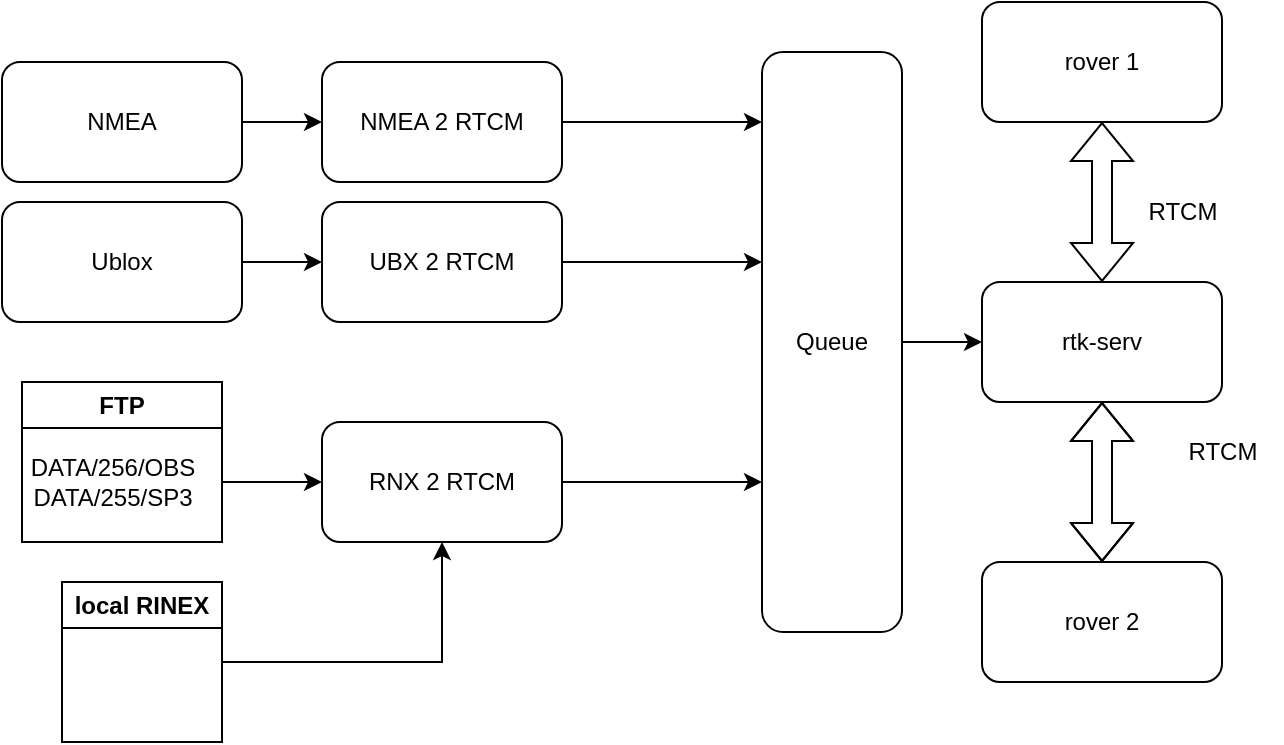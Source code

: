 <mxfile version="22.0.2" type="device">
  <diagram name="Page-1" id="gTOgjhM6GIoh_uJoq2om">
    <mxGraphModel dx="1863" dy="614" grid="1" gridSize="10" guides="1" tooltips="1" connect="1" arrows="1" fold="1" page="1" pageScale="1" pageWidth="827" pageHeight="1169" math="0" shadow="0">
      <root>
        <mxCell id="0" />
        <mxCell id="1" parent="0" />
        <mxCell id="bWx_ytQHCnouTlu1QHGf-4" value="" style="edgeStyle=orthogonalEdgeStyle;rounded=0;orthogonalLoop=1;jettySize=auto;html=1;shape=flexArrow;startArrow=block;" edge="1" parent="1" source="bWx_ytQHCnouTlu1QHGf-1" target="bWx_ytQHCnouTlu1QHGf-3">
          <mxGeometry relative="1" as="geometry" />
        </mxCell>
        <mxCell id="bWx_ytQHCnouTlu1QHGf-6" value="" style="edgeStyle=orthogonalEdgeStyle;rounded=0;orthogonalLoop=1;jettySize=auto;html=1;shape=flexArrow;startArrow=block;" edge="1" parent="1" source="bWx_ytQHCnouTlu1QHGf-1" target="bWx_ytQHCnouTlu1QHGf-5">
          <mxGeometry relative="1" as="geometry">
            <Array as="points">
              <mxPoint x="490" y="330" />
              <mxPoint x="490" y="330" />
            </Array>
          </mxGeometry>
        </mxCell>
        <mxCell id="bWx_ytQHCnouTlu1QHGf-1" value="rtk-serv" style="rounded=1;whiteSpace=wrap;html=1;" vertex="1" parent="1">
          <mxGeometry x="430" y="240" width="120" height="60" as="geometry" />
        </mxCell>
        <mxCell id="bWx_ytQHCnouTlu1QHGf-3" value="rover 1" style="whiteSpace=wrap;html=1;rounded=1;" vertex="1" parent="1">
          <mxGeometry x="430" y="100" width="120" height="60" as="geometry" />
        </mxCell>
        <mxCell id="bWx_ytQHCnouTlu1QHGf-5" value="rover 2" style="whiteSpace=wrap;html=1;rounded=1;" vertex="1" parent="1">
          <mxGeometry x="430" y="380" width="120" height="60" as="geometry" />
        </mxCell>
        <mxCell id="bWx_ytQHCnouTlu1QHGf-21" value="" style="edgeStyle=orthogonalEdgeStyle;rounded=0;orthogonalLoop=1;jettySize=auto;html=1;" edge="1" parent="1" source="bWx_ytQHCnouTlu1QHGf-8" target="bWx_ytQHCnouTlu1QHGf-17">
          <mxGeometry relative="1" as="geometry" />
        </mxCell>
        <mxCell id="bWx_ytQHCnouTlu1QHGf-8" value="local RINEX" style="swimlane;whiteSpace=wrap;html=1;" vertex="1" parent="1">
          <mxGeometry x="-30" y="390" width="80" height="80" as="geometry" />
        </mxCell>
        <mxCell id="bWx_ytQHCnouTlu1QHGf-9" value="FTP" style="swimlane;whiteSpace=wrap;html=1;" vertex="1" parent="1">
          <mxGeometry x="-50" y="290" width="100" height="80" as="geometry" />
        </mxCell>
        <mxCell id="bWx_ytQHCnouTlu1QHGf-10" value="DATA/256/OBS&lt;br&gt;DATA/255/SP3" style="text;html=1;align=center;verticalAlign=middle;resizable=0;points=[];autosize=1;strokeColor=none;fillColor=none;" vertex="1" parent="bWx_ytQHCnouTlu1QHGf-9">
          <mxGeometry x="-10" y="30" width="110" height="40" as="geometry" />
        </mxCell>
        <mxCell id="bWx_ytQHCnouTlu1QHGf-14" value="" style="edgeStyle=orthogonalEdgeStyle;rounded=0;orthogonalLoop=1;jettySize=auto;html=1;" edge="1" parent="1" source="bWx_ytQHCnouTlu1QHGf-11" target="bWx_ytQHCnouTlu1QHGf-13">
          <mxGeometry relative="1" as="geometry" />
        </mxCell>
        <mxCell id="bWx_ytQHCnouTlu1QHGf-11" value="NMEA" style="whiteSpace=wrap;html=1;rounded=1;" vertex="1" parent="1">
          <mxGeometry x="-60" y="130" width="120" height="60" as="geometry" />
        </mxCell>
        <mxCell id="bWx_ytQHCnouTlu1QHGf-16" value="" style="edgeStyle=orthogonalEdgeStyle;rounded=0;orthogonalLoop=1;jettySize=auto;html=1;" edge="1" parent="1" source="bWx_ytQHCnouTlu1QHGf-12" target="bWx_ytQHCnouTlu1QHGf-15">
          <mxGeometry relative="1" as="geometry" />
        </mxCell>
        <mxCell id="bWx_ytQHCnouTlu1QHGf-12" value="Ublox" style="whiteSpace=wrap;html=1;rounded=1;" vertex="1" parent="1">
          <mxGeometry x="-60" y="200" width="120" height="60" as="geometry" />
        </mxCell>
        <mxCell id="bWx_ytQHCnouTlu1QHGf-24" value="" style="edgeStyle=orthogonalEdgeStyle;rounded=0;orthogonalLoop=1;jettySize=auto;html=1;" edge="1" parent="1" source="bWx_ytQHCnouTlu1QHGf-13" target="bWx_ytQHCnouTlu1QHGf-22">
          <mxGeometry relative="1" as="geometry">
            <Array as="points">
              <mxPoint x="290" y="160" />
              <mxPoint x="290" y="160" />
            </Array>
          </mxGeometry>
        </mxCell>
        <mxCell id="bWx_ytQHCnouTlu1QHGf-13" value="NMEA 2 RTCM" style="whiteSpace=wrap;html=1;rounded=1;" vertex="1" parent="1">
          <mxGeometry x="100" y="130" width="120" height="60" as="geometry" />
        </mxCell>
        <mxCell id="bWx_ytQHCnouTlu1QHGf-25" value="" style="edgeStyle=orthogonalEdgeStyle;rounded=0;orthogonalLoop=1;jettySize=auto;html=1;" edge="1" parent="1" source="bWx_ytQHCnouTlu1QHGf-15" target="bWx_ytQHCnouTlu1QHGf-22">
          <mxGeometry relative="1" as="geometry">
            <Array as="points">
              <mxPoint x="290" y="230" />
              <mxPoint x="290" y="230" />
            </Array>
          </mxGeometry>
        </mxCell>
        <mxCell id="bWx_ytQHCnouTlu1QHGf-15" value="UBX 2 RTCM" style="whiteSpace=wrap;html=1;rounded=1;" vertex="1" parent="1">
          <mxGeometry x="100" y="200" width="120" height="60" as="geometry" />
        </mxCell>
        <mxCell id="bWx_ytQHCnouTlu1QHGf-26" value="" style="edgeStyle=orthogonalEdgeStyle;rounded=0;orthogonalLoop=1;jettySize=auto;html=1;" edge="1" parent="1" source="bWx_ytQHCnouTlu1QHGf-17" target="bWx_ytQHCnouTlu1QHGf-22">
          <mxGeometry relative="1" as="geometry">
            <Array as="points">
              <mxPoint x="280" y="340" />
              <mxPoint x="280" y="340" />
            </Array>
          </mxGeometry>
        </mxCell>
        <mxCell id="bWx_ytQHCnouTlu1QHGf-17" value="RNX 2 RTCM" style="whiteSpace=wrap;html=1;rounded=1;" vertex="1" parent="1">
          <mxGeometry x="100" y="310" width="120" height="60" as="geometry" />
        </mxCell>
        <mxCell id="bWx_ytQHCnouTlu1QHGf-19" value="RTCM" style="text;html=1;align=center;verticalAlign=middle;resizable=0;points=[];autosize=1;strokeColor=none;fillColor=none;" vertex="1" parent="1">
          <mxGeometry x="520" y="310" width="60" height="30" as="geometry" />
        </mxCell>
        <mxCell id="bWx_ytQHCnouTlu1QHGf-20" value="" style="edgeStyle=orthogonalEdgeStyle;rounded=0;orthogonalLoop=1;jettySize=auto;html=1;" edge="1" parent="1" source="bWx_ytQHCnouTlu1QHGf-10" target="bWx_ytQHCnouTlu1QHGf-17">
          <mxGeometry relative="1" as="geometry" />
        </mxCell>
        <mxCell id="bWx_ytQHCnouTlu1QHGf-23" value="" style="edgeStyle=orthogonalEdgeStyle;rounded=0;orthogonalLoop=1;jettySize=auto;html=1;entryX=0;entryY=0.5;entryDx=0;entryDy=0;" edge="1" parent="1" source="bWx_ytQHCnouTlu1QHGf-22" target="bWx_ytQHCnouTlu1QHGf-1">
          <mxGeometry relative="1" as="geometry">
            <mxPoint x="414" y="215" as="targetPoint" />
          </mxGeometry>
        </mxCell>
        <mxCell id="bWx_ytQHCnouTlu1QHGf-22" value="Queue" style="rounded=1;whiteSpace=wrap;html=1;" vertex="1" parent="1">
          <mxGeometry x="320" y="125" width="70" height="290" as="geometry" />
        </mxCell>
        <mxCell id="bWx_ytQHCnouTlu1QHGf-27" value="RTCM" style="text;html=1;align=center;verticalAlign=middle;resizable=0;points=[];autosize=1;strokeColor=none;fillColor=none;" vertex="1" parent="1">
          <mxGeometry x="500" y="190" width="60" height="30" as="geometry" />
        </mxCell>
      </root>
    </mxGraphModel>
  </diagram>
</mxfile>
